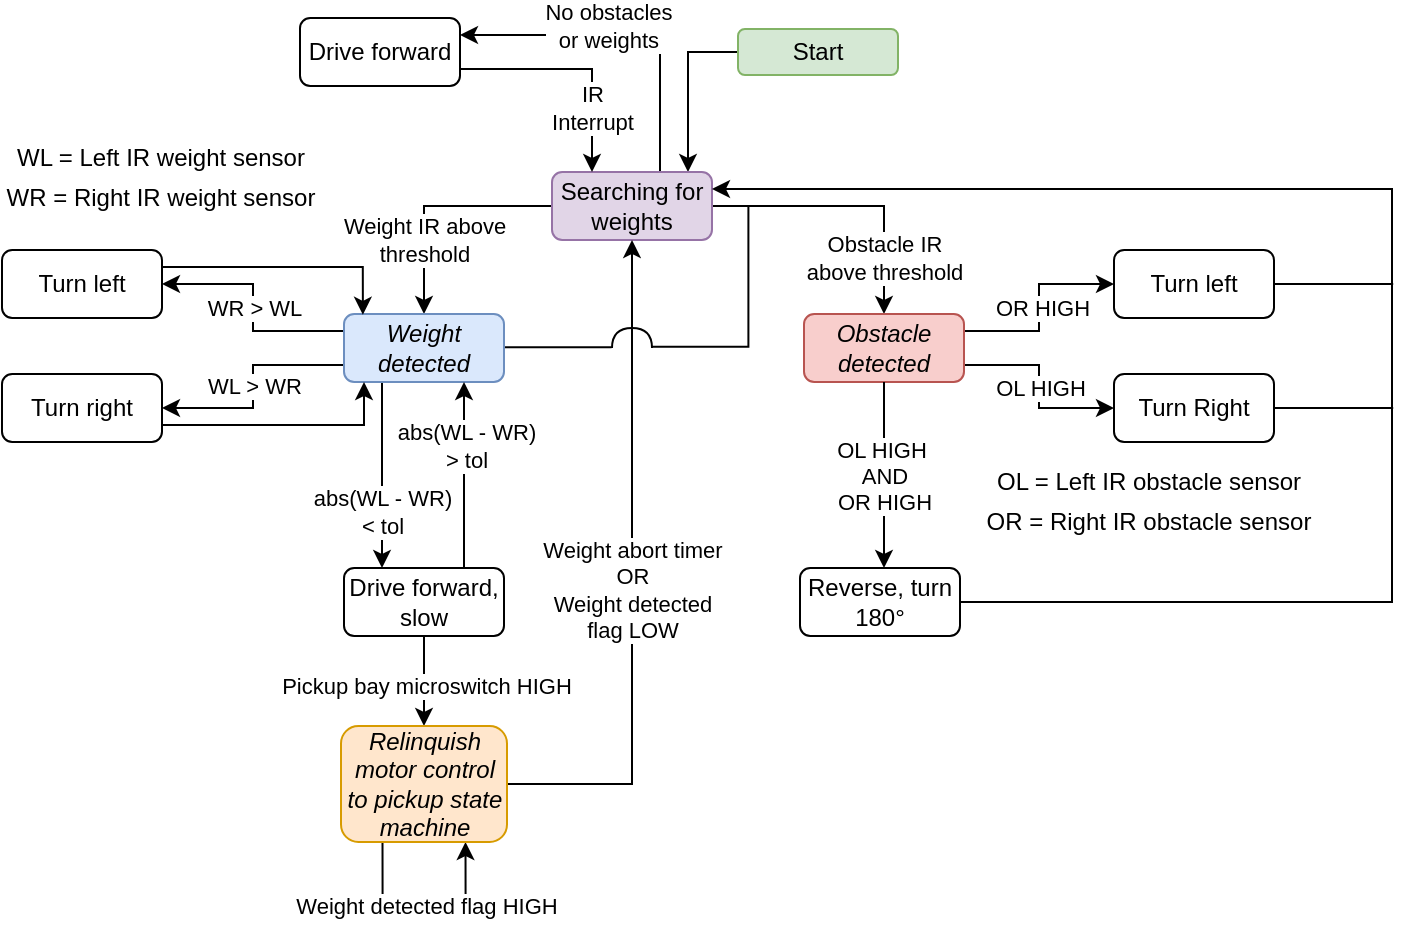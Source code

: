 <mxfile version="15.3.8" type="device"><diagram id="qUl1XbJz_hLLYIhwYUuU" name="Page-1"><mxGraphModel dx="826" dy="462" grid="0" gridSize="10" guides="1" tooltips="1" connect="1" arrows="1" fold="1" page="1" pageScale="1" pageWidth="850" pageHeight="1100" math="0" shadow="0"><root><mxCell id="0"/><mxCell id="1" parent="0"/><mxCell id="uqRoP-imRHvzPibjSCC7-53" value="" style="edgeStyle=orthogonalEdgeStyle;rounded=0;orthogonalLoop=1;jettySize=auto;html=1;endArrow=classic;endFill=1;" edge="1" parent="1" source="uqRoP-imRHvzPibjSCC7-17" target="uqRoP-imRHvzPibjSCC7-52"><mxGeometry relative="1" as="geometry"><Array as="points"><mxPoint x="433" y="175"/></Array></mxGeometry></mxCell><mxCell id="uqRoP-imRHvzPibjSCC7-17" value="Start" style="rounded=1;whiteSpace=wrap;html=1;fillColor=#d5e8d4;strokeColor=#82b366;" vertex="1" parent="1"><mxGeometry x="458" y="163.5" width="80" height="23" as="geometry"/></mxCell><mxCell id="uqRoP-imRHvzPibjSCC7-55" style="edgeStyle=orthogonalEdgeStyle;rounded=0;orthogonalLoop=1;jettySize=auto;html=1;entryX=0.5;entryY=0;entryDx=0;entryDy=0;endArrow=classic;endFill=1;" edge="1" parent="1" source="uqRoP-imRHvzPibjSCC7-52" target="uqRoP-imRHvzPibjSCC7-54"><mxGeometry relative="1" as="geometry"/></mxCell><mxCell id="uqRoP-imRHvzPibjSCC7-56" value="Weight IR above&lt;br&gt;threshold" style="edgeLabel;html=1;align=center;verticalAlign=middle;resizable=0;points=[];" vertex="1" connectable="0" parent="uqRoP-imRHvzPibjSCC7-55"><mxGeometry x="0.315" y="-2" relative="1" as="geometry"><mxPoint x="2" y="3" as="offset"/></mxGeometry></mxCell><mxCell id="uqRoP-imRHvzPibjSCC7-93" value="Obstacle IR&lt;br&gt;above threshold" style="edgeStyle=orthogonalEdgeStyle;rounded=0;orthogonalLoop=1;jettySize=auto;html=1;endArrow=classic;endFill=1;" edge="1" parent="1" source="uqRoP-imRHvzPibjSCC7-52" target="uqRoP-imRHvzPibjSCC7-89"><mxGeometry x="0.6" relative="1" as="geometry"><mxPoint as="offset"/></mxGeometry></mxCell><mxCell id="uqRoP-imRHvzPibjSCC7-127" style="edgeStyle=orthogonalEdgeStyle;rounded=0;orthogonalLoop=1;jettySize=auto;html=1;entryX=1;entryY=0.25;entryDx=0;entryDy=0;endArrow=classic;endFill=1;" edge="1" parent="1" source="uqRoP-imRHvzPibjSCC7-52" target="uqRoP-imRHvzPibjSCC7-124"><mxGeometry relative="1" as="geometry"><Array as="points"><mxPoint x="419" y="167"/></Array></mxGeometry></mxCell><mxCell id="uqRoP-imRHvzPibjSCC7-130" value="No obstacles&lt;br&gt;or weights" style="edgeLabel;html=1;align=center;verticalAlign=middle;resizable=0;points=[];" vertex="1" connectable="0" parent="uqRoP-imRHvzPibjSCC7-127"><mxGeometry x="0.176" y="1" relative="1" as="geometry"><mxPoint x="4" y="-6" as="offset"/></mxGeometry></mxCell><mxCell id="uqRoP-imRHvzPibjSCC7-52" value="Searching for weights" style="rounded=1;whiteSpace=wrap;html=1;fillColor=#e1d5e7;strokeColor=#9673a6;" vertex="1" parent="1"><mxGeometry x="365" y="235" width="80" height="34" as="geometry"/></mxCell><mxCell id="uqRoP-imRHvzPibjSCC7-59" style="edgeStyle=orthogonalEdgeStyle;rounded=0;orthogonalLoop=1;jettySize=auto;html=1;entryX=1;entryY=0.5;entryDx=0;entryDy=0;endArrow=classic;endFill=1;exitX=0;exitY=0.25;exitDx=0;exitDy=0;" edge="1" parent="1" source="uqRoP-imRHvzPibjSCC7-54" target="uqRoP-imRHvzPibjSCC7-57"><mxGeometry relative="1" as="geometry"/></mxCell><mxCell id="uqRoP-imRHvzPibjSCC7-60" value="WR &amp;gt; WL" style="edgeLabel;html=1;align=center;verticalAlign=middle;resizable=0;points=[];" vertex="1" connectable="0" parent="uqRoP-imRHvzPibjSCC7-59"><mxGeometry x="-0.087" y="-1" relative="1" as="geometry"><mxPoint x="-1" y="-5" as="offset"/></mxGeometry></mxCell><mxCell id="uqRoP-imRHvzPibjSCC7-61" style="edgeStyle=orthogonalEdgeStyle;rounded=0;orthogonalLoop=1;jettySize=auto;html=1;exitX=0;exitY=0.75;exitDx=0;exitDy=0;entryX=1;entryY=0.5;entryDx=0;entryDy=0;endArrow=classic;endFill=1;" edge="1" parent="1" source="uqRoP-imRHvzPibjSCC7-54" target="uqRoP-imRHvzPibjSCC7-58"><mxGeometry relative="1" as="geometry"/></mxCell><mxCell id="uqRoP-imRHvzPibjSCC7-66" value="" style="edgeStyle=orthogonalEdgeStyle;rounded=0;orthogonalLoop=1;jettySize=auto;html=1;endArrow=classic;endFill=1;" edge="1" parent="1" source="uqRoP-imRHvzPibjSCC7-54" target="uqRoP-imRHvzPibjSCC7-65"><mxGeometry relative="1" as="geometry"><Array as="points"><mxPoint x="280" y="370"/><mxPoint x="280" y="370"/></Array></mxGeometry></mxCell><mxCell id="uqRoP-imRHvzPibjSCC7-67" value="abs(WL - WR) &lt;br&gt;&amp;lt; tol" style="edgeLabel;html=1;align=center;verticalAlign=middle;resizable=0;points=[];" vertex="1" connectable="0" parent="uqRoP-imRHvzPibjSCC7-66"><mxGeometry x="-0.276" relative="1" as="geometry"><mxPoint y="31" as="offset"/></mxGeometry></mxCell><mxCell id="uqRoP-imRHvzPibjSCC7-98" style="edgeStyle=orthogonalEdgeStyle;rounded=0;orthogonalLoop=1;jettySize=auto;html=1;entryX=0.04;entryY=-0.01;entryDx=0;entryDy=0;entryPerimeter=0;endArrow=none;endFill=0;" edge="1" parent="1" source="uqRoP-imRHvzPibjSCC7-54" target="uqRoP-imRHvzPibjSCC7-97"><mxGeometry relative="1" as="geometry"><Array as="points"><mxPoint x="395" y="323"/></Array></mxGeometry></mxCell><mxCell id="uqRoP-imRHvzPibjSCC7-54" value="Weight detected" style="rounded=1;whiteSpace=wrap;html=1;fillColor=#dae8fc;strokeColor=#6c8ebf;fontStyle=2" vertex="1" parent="1"><mxGeometry x="261" y="306" width="80" height="34" as="geometry"/></mxCell><mxCell id="uqRoP-imRHvzPibjSCC7-63" style="edgeStyle=orthogonalEdgeStyle;rounded=0;orthogonalLoop=1;jettySize=auto;html=1;exitX=1;exitY=0.25;exitDx=0;exitDy=0;entryX=0.118;entryY=0.012;entryDx=0;entryDy=0;endArrow=classic;endFill=1;entryPerimeter=0;" edge="1" parent="1" source="uqRoP-imRHvzPibjSCC7-57" target="uqRoP-imRHvzPibjSCC7-54"><mxGeometry relative="1" as="geometry"/></mxCell><mxCell id="uqRoP-imRHvzPibjSCC7-57" value="Turn left" style="rounded=1;whiteSpace=wrap;html=1;" vertex="1" parent="1"><mxGeometry x="90" y="274" width="80" height="34" as="geometry"/></mxCell><mxCell id="uqRoP-imRHvzPibjSCC7-64" style="edgeStyle=orthogonalEdgeStyle;rounded=0;orthogonalLoop=1;jettySize=auto;html=1;exitX=1;exitY=0.75;exitDx=0;exitDy=0;endArrow=classic;endFill=1;entryX=0.128;entryY=1;entryDx=0;entryDy=0;entryPerimeter=0;" edge="1" parent="1" source="uqRoP-imRHvzPibjSCC7-58" target="uqRoP-imRHvzPibjSCC7-54"><mxGeometry relative="1" as="geometry"><mxPoint x="281" y="362" as="targetPoint"/><Array as="points"><mxPoint x="271" y="362"/><mxPoint x="271" y="340"/></Array></mxGeometry></mxCell><mxCell id="uqRoP-imRHvzPibjSCC7-58" value="Turn right" style="rounded=1;whiteSpace=wrap;html=1;" vertex="1" parent="1"><mxGeometry x="90" y="336" width="80" height="34" as="geometry"/></mxCell><mxCell id="uqRoP-imRHvzPibjSCC7-62" value="WL &amp;gt; WR" style="edgeLabel;html=1;align=center;verticalAlign=middle;resizable=0;points=[];" vertex="1" connectable="0" parent="1"><mxGeometry x="216.0" y="342.0" as="geometry"/></mxCell><mxCell id="uqRoP-imRHvzPibjSCC7-70" style="edgeStyle=orthogonalEdgeStyle;rounded=0;orthogonalLoop=1;jettySize=auto;html=1;exitX=0.75;exitY=0;exitDx=0;exitDy=0;entryX=0.75;entryY=1;entryDx=0;entryDy=0;endArrow=classic;endFill=1;" edge="1" parent="1" source="uqRoP-imRHvzPibjSCC7-65" target="uqRoP-imRHvzPibjSCC7-54"><mxGeometry relative="1" as="geometry"/></mxCell><mxCell id="uqRoP-imRHvzPibjSCC7-71" value="abs(WL - WR)&lt;br&gt;&amp;gt; tol" style="edgeLabel;html=1;align=center;verticalAlign=middle;resizable=0;points=[];" vertex="1" connectable="0" parent="uqRoP-imRHvzPibjSCC7-70"><mxGeometry x="0.221" y="-1" relative="1" as="geometry"><mxPoint y="-4" as="offset"/></mxGeometry></mxCell><mxCell id="uqRoP-imRHvzPibjSCC7-73" value="" style="edgeStyle=orthogonalEdgeStyle;rounded=0;orthogonalLoop=1;jettySize=auto;html=1;endArrow=classic;endFill=1;" edge="1" parent="1" source="uqRoP-imRHvzPibjSCC7-65" target="uqRoP-imRHvzPibjSCC7-72"><mxGeometry relative="1" as="geometry"/></mxCell><mxCell id="uqRoP-imRHvzPibjSCC7-74" value="Pickup bay microswitch HIGH" style="edgeLabel;html=1;align=center;verticalAlign=middle;resizable=0;points=[];" vertex="1" connectable="0" parent="uqRoP-imRHvzPibjSCC7-73"><mxGeometry x="0.114" y="1" relative="1" as="geometry"><mxPoint as="offset"/></mxGeometry></mxCell><mxCell id="uqRoP-imRHvzPibjSCC7-65" value="Drive forward, slow" style="rounded=1;whiteSpace=wrap;html=1;" vertex="1" parent="1"><mxGeometry x="261" y="433" width="80" height="34" as="geometry"/></mxCell><mxCell id="uqRoP-imRHvzPibjSCC7-68" value="WL = Left IR weight sensor" style="text;html=1;strokeColor=none;fillColor=none;align=center;verticalAlign=middle;whiteSpace=wrap;rounded=0;shadow=0;glass=0;sketch=0;" vertex="1" parent="1"><mxGeometry x="90" y="218" width="159" height="20" as="geometry"/></mxCell><mxCell id="uqRoP-imRHvzPibjSCC7-69" value="WR = Right IR weight sensor" style="text;html=1;strokeColor=none;fillColor=none;align=center;verticalAlign=middle;whiteSpace=wrap;rounded=0;shadow=0;glass=0;sketch=0;" vertex="1" parent="1"><mxGeometry x="90" y="238" width="159" height="20" as="geometry"/></mxCell><mxCell id="uqRoP-imRHvzPibjSCC7-75" style="edgeStyle=orthogonalEdgeStyle;rounded=0;orthogonalLoop=1;jettySize=auto;html=1;endArrow=classic;endFill=1;exitX=0.25;exitY=1;exitDx=0;exitDy=0;entryX=0.75;entryY=1;entryDx=0;entryDy=0;" edge="1" parent="1" source="uqRoP-imRHvzPibjSCC7-72" target="uqRoP-imRHvzPibjSCC7-72"><mxGeometry relative="1" as="geometry"><mxPoint x="250.4" y="610.8" as="targetPoint"/><Array as="points"><mxPoint x="280" y="602"/><mxPoint x="322" y="602"/></Array></mxGeometry></mxCell><mxCell id="uqRoP-imRHvzPibjSCC7-76" value="Weight detected flag HIGH" style="edgeLabel;html=1;align=center;verticalAlign=middle;resizable=0;points=[];" vertex="1" connectable="0" parent="uqRoP-imRHvzPibjSCC7-75"><mxGeometry x="0.116" y="1" relative="1" as="geometry"><mxPoint x="-6" y="1" as="offset"/></mxGeometry></mxCell><mxCell id="uqRoP-imRHvzPibjSCC7-85" style="edgeStyle=orthogonalEdgeStyle;rounded=0;orthogonalLoop=1;jettySize=auto;html=1;endArrow=classic;endFill=1;" edge="1" parent="1" source="uqRoP-imRHvzPibjSCC7-72" target="uqRoP-imRHvzPibjSCC7-52"><mxGeometry relative="1" as="geometry"/></mxCell><mxCell id="uqRoP-imRHvzPibjSCC7-86" value="Weight abort timer&lt;br&gt;OR&lt;br&gt;Weight detected&lt;br&gt;flag LOW" style="edgeLabel;html=1;align=center;verticalAlign=middle;resizable=0;points=[];" vertex="1" connectable="0" parent="uqRoP-imRHvzPibjSCC7-85"><mxGeometry x="0.712" y="-1" relative="1" as="geometry"><mxPoint x="-1" y="127" as="offset"/></mxGeometry></mxCell><mxCell id="uqRoP-imRHvzPibjSCC7-72" value="Relinquish motor control to pickup state machine" style="rounded=1;whiteSpace=wrap;html=1;fillColor=#ffe6cc;strokeColor=#d79b00;fontStyle=2" vertex="1" parent="1"><mxGeometry x="259.5" y="512" width="83" height="58" as="geometry"/></mxCell><mxCell id="uqRoP-imRHvzPibjSCC7-109" style="edgeStyle=orthogonalEdgeStyle;rounded=0;orthogonalLoop=1;jettySize=auto;html=1;exitX=1;exitY=0.25;exitDx=0;exitDy=0;entryX=0;entryY=0.5;entryDx=0;entryDy=0;endArrow=classic;endFill=1;" edge="1" parent="1" source="uqRoP-imRHvzPibjSCC7-89" target="uqRoP-imRHvzPibjSCC7-100"><mxGeometry relative="1" as="geometry"/></mxCell><mxCell id="uqRoP-imRHvzPibjSCC7-113" value="OR HIGH" style="edgeLabel;html=1;align=center;verticalAlign=middle;resizable=0;points=[];" vertex="1" connectable="0" parent="uqRoP-imRHvzPibjSCC7-109"><mxGeometry x="0.008" y="-1" relative="1" as="geometry"><mxPoint as="offset"/></mxGeometry></mxCell><mxCell id="uqRoP-imRHvzPibjSCC7-111" style="edgeStyle=orthogonalEdgeStyle;rounded=0;orthogonalLoop=1;jettySize=auto;html=1;exitX=1;exitY=0.75;exitDx=0;exitDy=0;entryX=0;entryY=0.5;entryDx=0;entryDy=0;endArrow=classic;endFill=1;" edge="1" parent="1" source="uqRoP-imRHvzPibjSCC7-89" target="uqRoP-imRHvzPibjSCC7-110"><mxGeometry relative="1" as="geometry"/></mxCell><mxCell id="uqRoP-imRHvzPibjSCC7-112" value="OL HIGH" style="edgeLabel;html=1;align=center;verticalAlign=middle;resizable=0;points=[];" vertex="1" connectable="0" parent="uqRoP-imRHvzPibjSCC7-111"><mxGeometry x="0.128" y="-1" relative="1" as="geometry"><mxPoint x="1" y="-6" as="offset"/></mxGeometry></mxCell><mxCell id="uqRoP-imRHvzPibjSCC7-89" value="Obstacle detected" style="rounded=1;whiteSpace=wrap;html=1;fillColor=#f8cecc;strokeColor=#b85450;fontStyle=2" vertex="1" parent="1"><mxGeometry x="491" y="306" width="80" height="34" as="geometry"/></mxCell><mxCell id="uqRoP-imRHvzPibjSCC7-99" style="edgeStyle=orthogonalEdgeStyle;rounded=0;orthogonalLoop=1;jettySize=auto;html=1;endArrow=none;endFill=0;exitX=0.06;exitY=0.99;exitDx=0;exitDy=0;exitPerimeter=0;" edge="1" parent="1" source="uqRoP-imRHvzPibjSCC7-97"><mxGeometry relative="1" as="geometry"><mxPoint x="463.2" y="252" as="targetPoint"/><Array as="points"><mxPoint x="463" y="322"/></Array></mxGeometry></mxCell><mxCell id="uqRoP-imRHvzPibjSCC7-97" value="" style="shape=requiredInterface;html=1;verticalLabelPosition=bottom;sketch=0;shadow=0;glass=0;gradientColor=none;rotation=-90;" vertex="1" parent="1"><mxGeometry x="400" y="308" width="10" height="20" as="geometry"/></mxCell><mxCell id="uqRoP-imRHvzPibjSCC7-123" style="edgeStyle=orthogonalEdgeStyle;rounded=0;orthogonalLoop=1;jettySize=auto;html=1;endArrow=none;endFill=0;" edge="1" parent="1" source="uqRoP-imRHvzPibjSCC7-100"><mxGeometry relative="1" as="geometry"><mxPoint x="785.6" y="291" as="targetPoint"/></mxGeometry></mxCell><mxCell id="uqRoP-imRHvzPibjSCC7-100" value="Turn left" style="rounded=1;whiteSpace=wrap;html=1;" vertex="1" parent="1"><mxGeometry x="646" y="274" width="80" height="34" as="geometry"/></mxCell><mxCell id="uqRoP-imRHvzPibjSCC7-122" style="edgeStyle=orthogonalEdgeStyle;rounded=0;orthogonalLoop=1;jettySize=auto;html=1;endArrow=none;endFill=0;" edge="1" parent="1" source="uqRoP-imRHvzPibjSCC7-110"><mxGeometry relative="1" as="geometry"><mxPoint x="785.6" y="353" as="targetPoint"/></mxGeometry></mxCell><mxCell id="uqRoP-imRHvzPibjSCC7-110" value="Turn Right" style="rounded=1;whiteSpace=wrap;html=1;" vertex="1" parent="1"><mxGeometry x="646" y="336" width="80" height="34" as="geometry"/></mxCell><mxCell id="uqRoP-imRHvzPibjSCC7-114" value="" style="edgeStyle=orthogonalEdgeStyle;rounded=0;orthogonalLoop=1;jettySize=auto;html=1;endArrow=classic;endFill=1;exitX=0.5;exitY=1;exitDx=0;exitDy=0;" edge="1" target="uqRoP-imRHvzPibjSCC7-118" parent="1" source="uqRoP-imRHvzPibjSCC7-89"><mxGeometry relative="1" as="geometry"><mxPoint x="508" y="340" as="sourcePoint"/><Array as="points"><mxPoint x="531" y="386"/><mxPoint x="531" y="386"/></Array></mxGeometry></mxCell><mxCell id="uqRoP-imRHvzPibjSCC7-115" value="OL HIGH&amp;nbsp;&lt;br&gt;AND&lt;br&gt;OR HIGH" style="edgeLabel;html=1;align=center;verticalAlign=middle;resizable=0;points=[];" vertex="1" connectable="0" parent="uqRoP-imRHvzPibjSCC7-114"><mxGeometry x="-0.276" relative="1" as="geometry"><mxPoint y="13" as="offset"/></mxGeometry></mxCell><mxCell id="uqRoP-imRHvzPibjSCC7-121" style="edgeStyle=orthogonalEdgeStyle;rounded=0;orthogonalLoop=1;jettySize=auto;html=1;exitX=1;exitY=0.5;exitDx=0;exitDy=0;endArrow=classic;endFill=1;entryX=1;entryY=0.25;entryDx=0;entryDy=0;" edge="1" parent="1" source="uqRoP-imRHvzPibjSCC7-118" target="uqRoP-imRHvzPibjSCC7-52"><mxGeometry relative="1" as="geometry"><mxPoint x="772" y="230" as="targetPoint"/><Array as="points"><mxPoint x="785" y="450"/><mxPoint x="785" y="244"/></Array></mxGeometry></mxCell><mxCell id="uqRoP-imRHvzPibjSCC7-118" value="Reverse, turn 180°" style="rounded=1;whiteSpace=wrap;html=1;" vertex="1" parent="1"><mxGeometry x="489" y="433" width="80" height="34" as="geometry"/></mxCell><mxCell id="uqRoP-imRHvzPibjSCC7-119" value="OR = Right IR obstacle sensor" style="text;html=1;strokeColor=none;fillColor=none;align=center;verticalAlign=middle;whiteSpace=wrap;rounded=0;shadow=0;glass=0;sketch=0;" vertex="1" parent="1"><mxGeometry x="580" y="400" width="167" height="20" as="geometry"/></mxCell><mxCell id="uqRoP-imRHvzPibjSCC7-120" value="OL = Left IR obstacle sensor" style="text;html=1;strokeColor=none;fillColor=none;align=center;verticalAlign=middle;whiteSpace=wrap;rounded=0;shadow=0;glass=0;sketch=0;" vertex="1" parent="1"><mxGeometry x="584" y="380" width="159" height="20" as="geometry"/></mxCell><mxCell id="uqRoP-imRHvzPibjSCC7-128" style="edgeStyle=orthogonalEdgeStyle;rounded=0;orthogonalLoop=1;jettySize=auto;html=1;exitX=1;exitY=0.75;exitDx=0;exitDy=0;entryX=0.25;entryY=0;entryDx=0;entryDy=0;endArrow=classic;endFill=1;" edge="1" parent="1" source="uqRoP-imRHvzPibjSCC7-124" target="uqRoP-imRHvzPibjSCC7-52"><mxGeometry relative="1" as="geometry"/></mxCell><mxCell id="uqRoP-imRHvzPibjSCC7-129" value="IR&lt;br&gt;Interrupt" style="edgeLabel;html=1;align=center;verticalAlign=middle;resizable=0;points=[];" vertex="1" connectable="0" parent="uqRoP-imRHvzPibjSCC7-128"><mxGeometry x="0.445" relative="1" as="geometry"><mxPoint as="offset"/></mxGeometry></mxCell><mxCell id="uqRoP-imRHvzPibjSCC7-124" value="Drive forward" style="rounded=1;whiteSpace=wrap;html=1;" vertex="1" parent="1"><mxGeometry x="239" y="158" width="80" height="34" as="geometry"/></mxCell></root></mxGraphModel></diagram></mxfile>